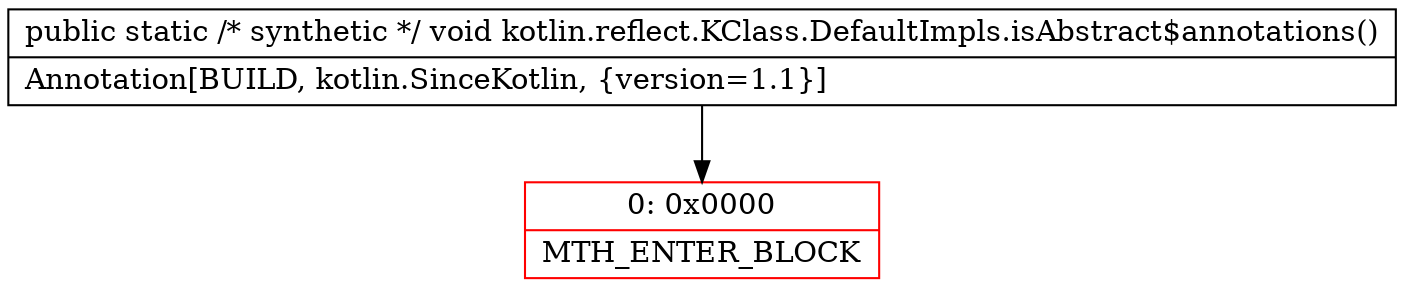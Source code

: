 digraph "CFG forkotlin.reflect.KClass.DefaultImpls.isAbstract$annotations()V" {
subgraph cluster_Region_1854197423 {
label = "R(0)";
node [shape=record,color=blue];
}
Node_0 [shape=record,color=red,label="{0\:\ 0x0000|MTH_ENTER_BLOCK\l}"];
MethodNode[shape=record,label="{public static \/* synthetic *\/ void kotlin.reflect.KClass.DefaultImpls.isAbstract$annotations()  | Annotation[BUILD, kotlin.SinceKotlin, \{version=1.1\}]\l}"];
MethodNode -> Node_0;
}

